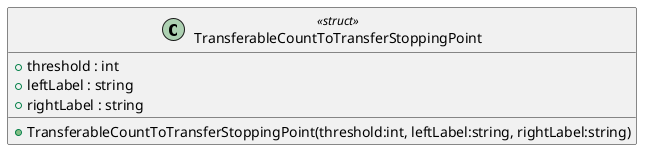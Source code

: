 @startuml
class TransferableCountToTransferStoppingPoint <<struct>> {
    + threshold : int
    + leftLabel : string
    + rightLabel : string
    + TransferableCountToTransferStoppingPoint(threshold:int, leftLabel:string, rightLabel:string)
}
@enduml
